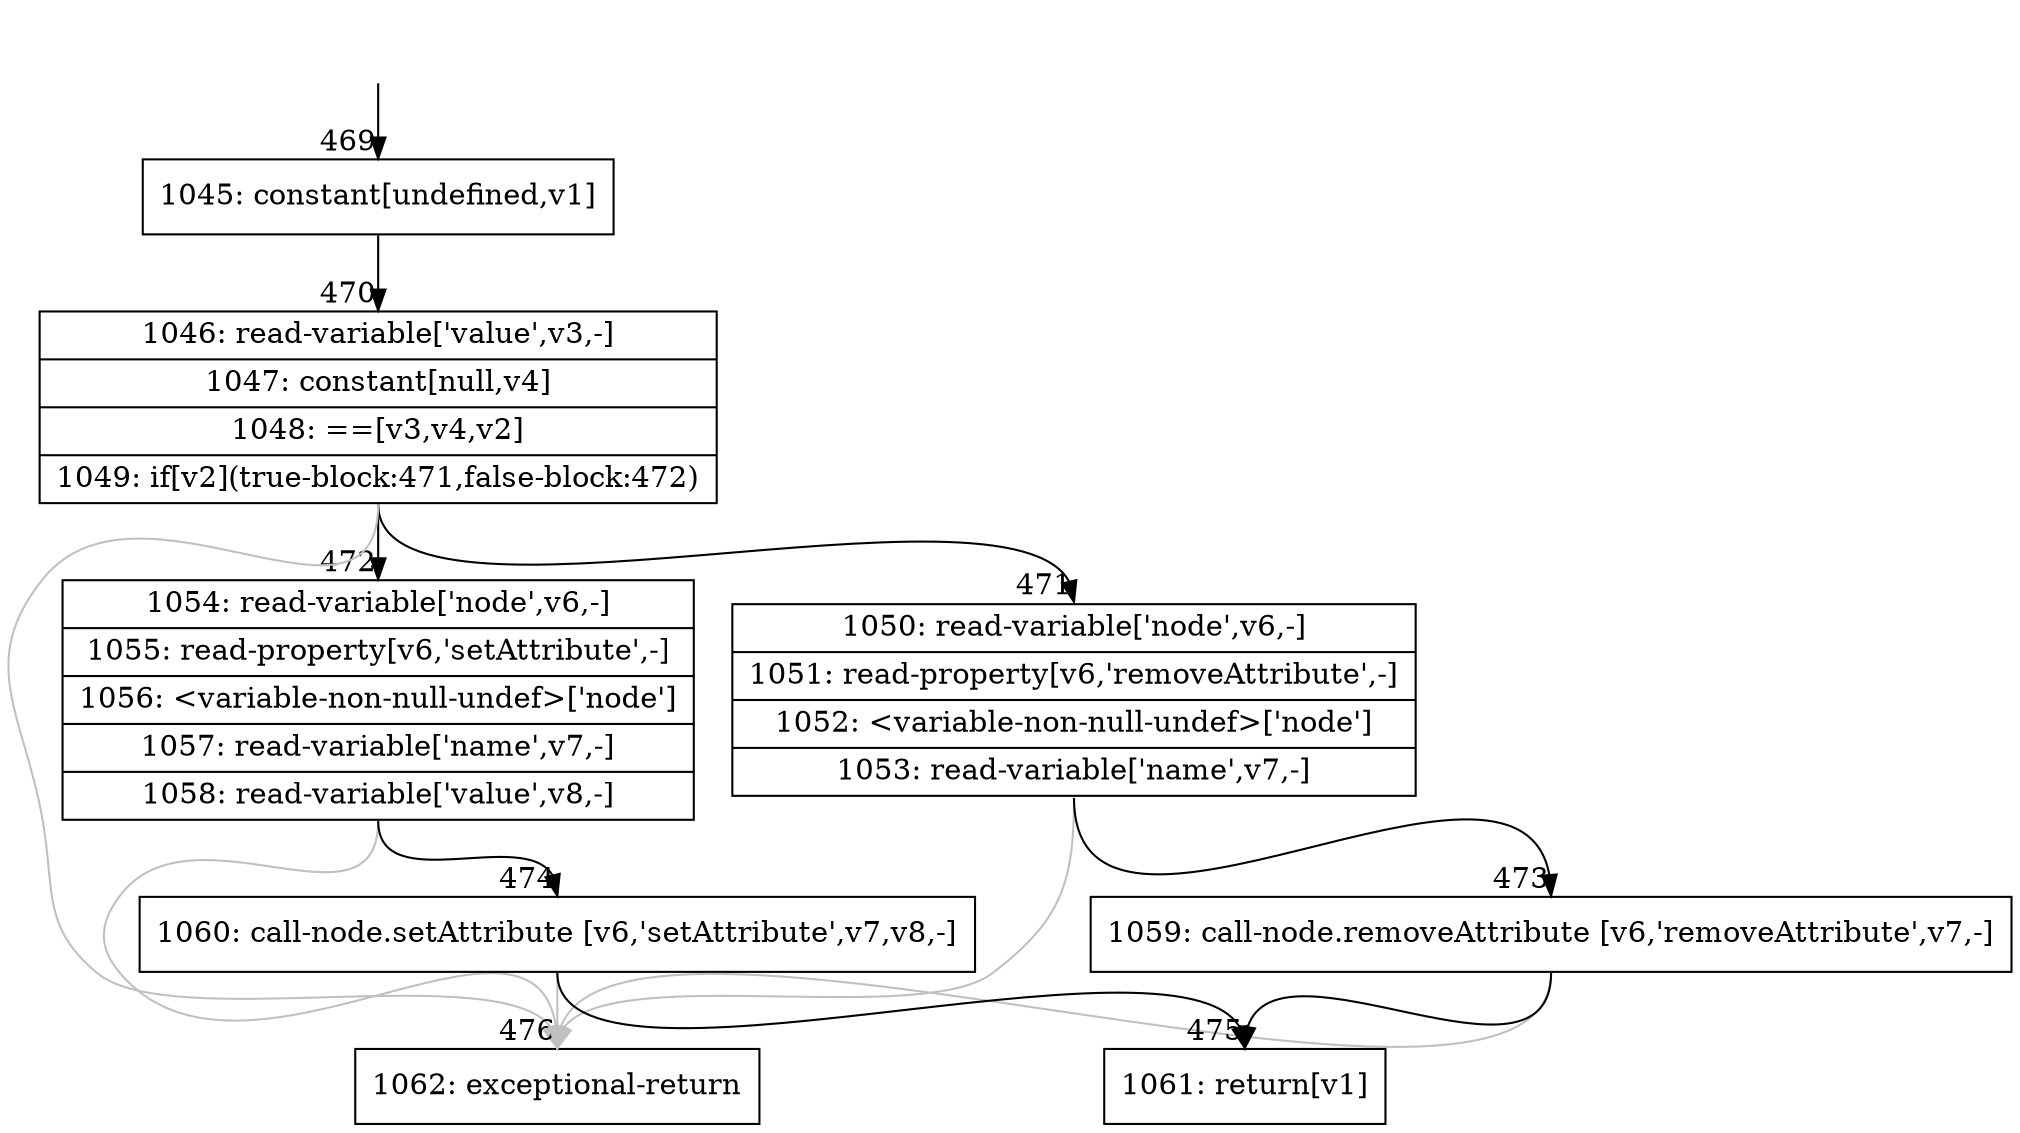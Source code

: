 digraph {
rankdir="TD"
BB_entry39[shape=none,label=""];
BB_entry39 -> BB469 [tailport=s, headport=n, headlabel="    469"]
BB469 [shape=record label="{1045: constant[undefined,v1]}" ] 
BB469 -> BB470 [tailport=s, headport=n, headlabel="      470"]
BB470 [shape=record label="{1046: read-variable['value',v3,-]|1047: constant[null,v4]|1048: ==[v3,v4,v2]|1049: if[v2](true-block:471,false-block:472)}" ] 
BB470 -> BB471 [tailport=s, headport=n, headlabel="      471"]
BB470 -> BB472 [tailport=s, headport=n, headlabel="      472"]
BB470 -> BB476 [tailport=s, headport=n, color=gray, headlabel="      476"]
BB471 [shape=record label="{1050: read-variable['node',v6,-]|1051: read-property[v6,'removeAttribute',-]|1052: \<variable-non-null-undef\>['node']|1053: read-variable['name',v7,-]}" ] 
BB471 -> BB473 [tailport=s, headport=n, headlabel="      473"]
BB471 -> BB476 [tailport=s, headport=n, color=gray]
BB472 [shape=record label="{1054: read-variable['node',v6,-]|1055: read-property[v6,'setAttribute',-]|1056: \<variable-non-null-undef\>['node']|1057: read-variable['name',v7,-]|1058: read-variable['value',v8,-]}" ] 
BB472 -> BB474 [tailport=s, headport=n, headlabel="      474"]
BB472 -> BB476 [tailport=s, headport=n, color=gray]
BB473 [shape=record label="{1059: call-node.removeAttribute [v6,'removeAttribute',v7,-]}" ] 
BB473 -> BB475 [tailport=s, headport=n, headlabel="      475"]
BB473 -> BB476 [tailport=s, headport=n, color=gray]
BB474 [shape=record label="{1060: call-node.setAttribute [v6,'setAttribute',v7,v8,-]}" ] 
BB474 -> BB475 [tailport=s, headport=n]
BB474 -> BB476 [tailport=s, headport=n, color=gray]
BB475 [shape=record label="{1061: return[v1]}" ] 
BB476 [shape=record label="{1062: exceptional-return}" ] 
//#$~ 284
}
